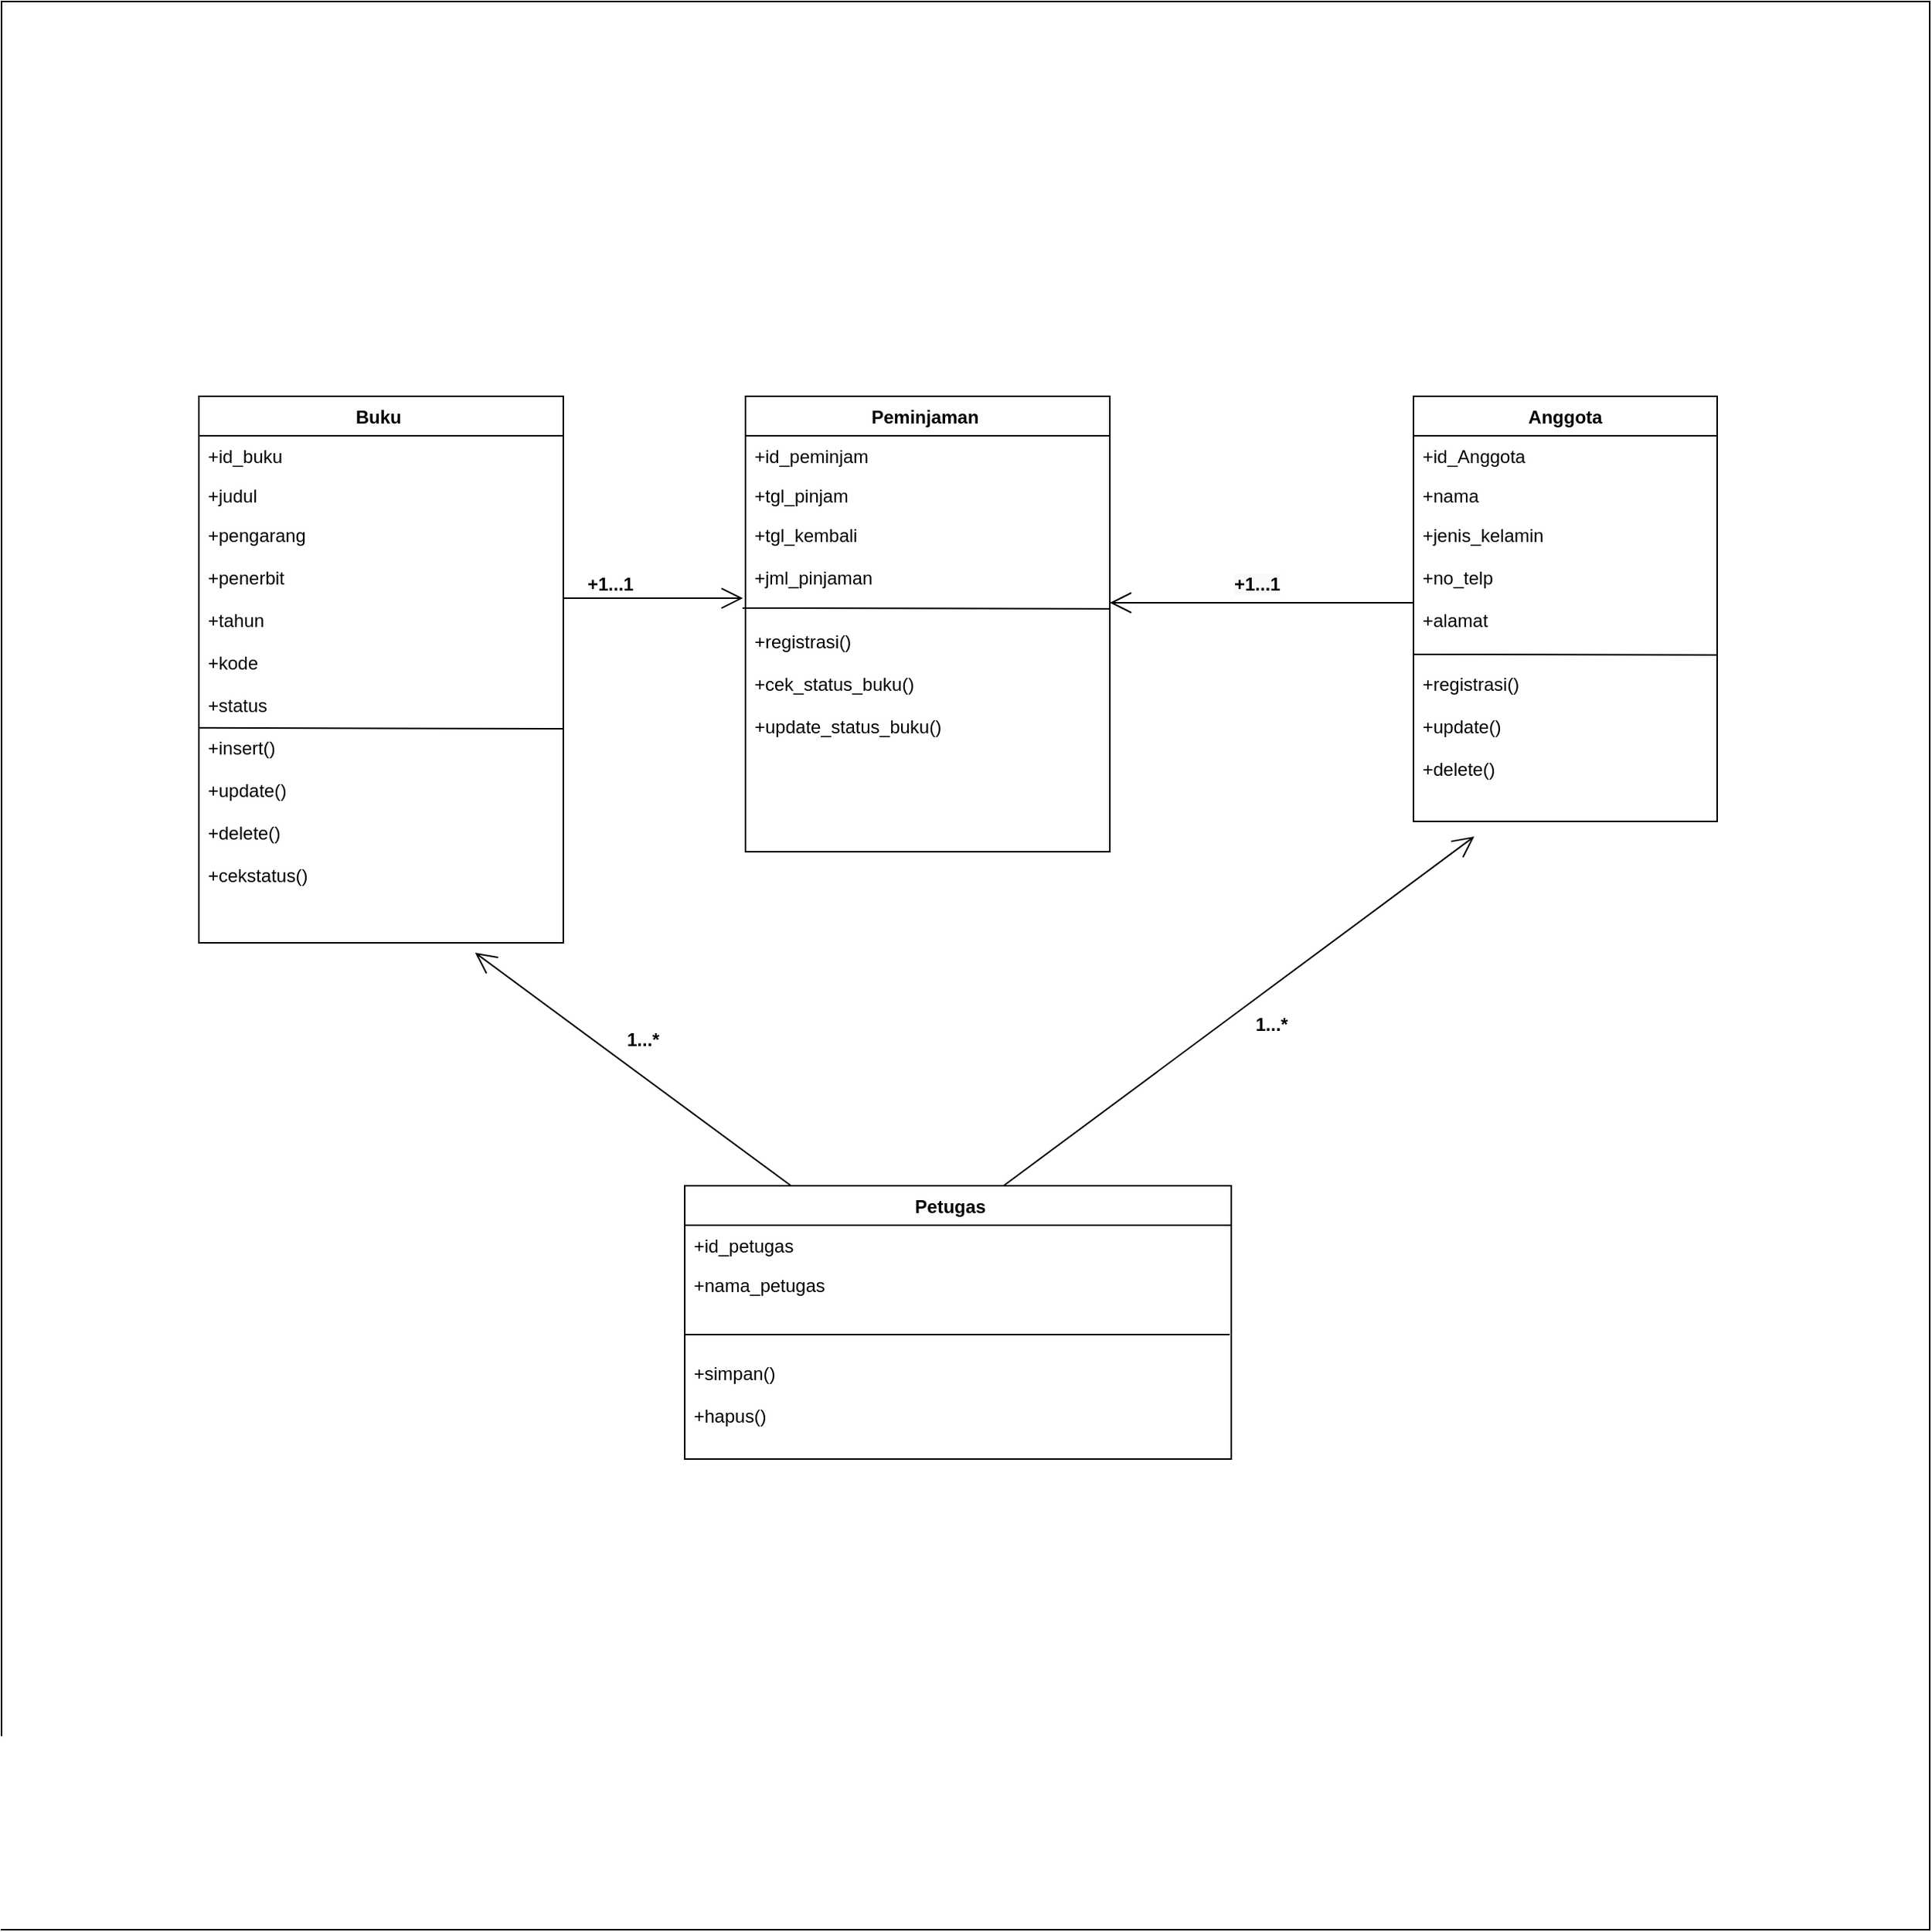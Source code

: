 <mxfile version="16.6.4" type="device"><diagram id="hw6FISGFgOV9DTpJ5euD" name="Page-1"><mxGraphModel dx="2234" dy="2346" grid="1" gridSize="10" guides="1" tooltips="1" connect="1" arrows="1" fold="1" page="1" pageScale="1" pageWidth="850" pageHeight="1100" math="0" shadow="0"><root><mxCell id="0"/><mxCell id="1" parent="0"/><mxCell id="04lyR0SW-I1nCPIoHt2m-44" value="" style="whiteSpace=wrap;html=1;aspect=fixed;" vertex="1" parent="1"><mxGeometry x="260" y="-60" width="1270" height="1270" as="geometry"/></mxCell><mxCell id="04lyR0SW-I1nCPIoHt2m-1" value="Buku " style="swimlane;fontStyle=1;childLayout=stackLayout;horizontal=1;startSize=26;fillColor=none;horizontalStack=0;resizeParent=1;resizeParentMax=0;resizeLast=0;collapsible=1;marginBottom=0;" vertex="1" parent="1"><mxGeometry x="390" y="200" width="240" height="360" as="geometry"/></mxCell><mxCell id="04lyR0SW-I1nCPIoHt2m-2" value="+id_buku" style="text;strokeColor=none;fillColor=none;align=left;verticalAlign=top;spacingLeft=4;spacingRight=4;overflow=hidden;rotatable=0;points=[[0,0.5],[1,0.5]];portConstraint=eastwest;" vertex="1" parent="04lyR0SW-I1nCPIoHt2m-1"><mxGeometry y="26" width="240" height="26" as="geometry"/></mxCell><mxCell id="04lyR0SW-I1nCPIoHt2m-3" value="+judul" style="text;strokeColor=none;fillColor=none;align=left;verticalAlign=top;spacingLeft=4;spacingRight=4;overflow=hidden;rotatable=0;points=[[0,0.5],[1,0.5]];portConstraint=eastwest;" vertex="1" parent="04lyR0SW-I1nCPIoHt2m-1"><mxGeometry y="52" width="240" height="26" as="geometry"/></mxCell><mxCell id="04lyR0SW-I1nCPIoHt2m-5" value="" style="endArrow=none;html=1;rounded=0;exitX=1;exitY=0.5;exitDx=0;exitDy=0;" edge="1" parent="04lyR0SW-I1nCPIoHt2m-1" source="04lyR0SW-I1nCPIoHt2m-4"><mxGeometry width="50" height="50" relative="1" as="geometry"><mxPoint x="270" y="218.41" as="sourcePoint"/><mxPoint y="218.41" as="targetPoint"/></mxGeometry></mxCell><mxCell id="04lyR0SW-I1nCPIoHt2m-4" value="+pengarang&#10;&#10;+penerbit&#10;&#10;+tahun&#10;&#10;+kode&#10;&#10;+status&#10;&#10;+insert()&#10;&#10;+update()&#10;&#10;+delete()&#10;&#10;+cekstatus()" style="text;strokeColor=none;fillColor=none;align=left;verticalAlign=top;spacingLeft=4;spacingRight=4;overflow=hidden;rotatable=0;points=[[0,0.5],[1,0.5]];portConstraint=eastwest;" vertex="1" parent="04lyR0SW-I1nCPIoHt2m-1"><mxGeometry y="78" width="240" height="282" as="geometry"/></mxCell><mxCell id="04lyR0SW-I1nCPIoHt2m-11" value="Peminjaman " style="swimlane;fontStyle=1;childLayout=stackLayout;horizontal=1;startSize=26;fillColor=none;horizontalStack=0;resizeParent=1;resizeParentMax=0;resizeLast=0;collapsible=1;marginBottom=0;" vertex="1" parent="1"><mxGeometry x="750" y="200" width="240" height="300" as="geometry"/></mxCell><mxCell id="04lyR0SW-I1nCPIoHt2m-12" value="+id_peminjam" style="text;strokeColor=none;fillColor=none;align=left;verticalAlign=top;spacingLeft=4;spacingRight=4;overflow=hidden;rotatable=0;points=[[0,0.5],[1,0.5]];portConstraint=eastwest;" vertex="1" parent="04lyR0SW-I1nCPIoHt2m-11"><mxGeometry y="26" width="240" height="26" as="geometry"/></mxCell><mxCell id="04lyR0SW-I1nCPIoHt2m-13" value="+tgl_pinjam" style="text;strokeColor=none;fillColor=none;align=left;verticalAlign=top;spacingLeft=4;spacingRight=4;overflow=hidden;rotatable=0;points=[[0,0.5],[1,0.5]];portConstraint=eastwest;" vertex="1" parent="04lyR0SW-I1nCPIoHt2m-11"><mxGeometry y="52" width="240" height="26" as="geometry"/></mxCell><mxCell id="04lyR0SW-I1nCPIoHt2m-15" value="" style="endArrow=none;html=1;rounded=0;entryX=-0.008;entryY=0.277;entryDx=0;entryDy=0;entryPerimeter=0;" edge="1" parent="04lyR0SW-I1nCPIoHt2m-11" target="04lyR0SW-I1nCPIoHt2m-14"><mxGeometry width="50" height="50" relative="1" as="geometry"><mxPoint x="240" y="140" as="sourcePoint"/><mxPoint x="-18.14" y="140" as="targetPoint"/></mxGeometry></mxCell><mxCell id="04lyR0SW-I1nCPIoHt2m-14" value="+tgl_kembali&#10;&#10;+jml_pinjaman&#10;&#10;&#10;+registrasi()&#10;&#10;+cek_status_buku()&#10;&#10;+update_status_buku()" style="text;strokeColor=none;fillColor=none;align=left;verticalAlign=top;spacingLeft=4;spacingRight=4;overflow=hidden;rotatable=0;points=[[0,0.5],[1,0.5]];portConstraint=eastwest;" vertex="1" parent="04lyR0SW-I1nCPIoHt2m-11"><mxGeometry y="78" width="240" height="222" as="geometry"/></mxCell><mxCell id="04lyR0SW-I1nCPIoHt2m-21" value="Anggota" style="swimlane;fontStyle=1;childLayout=stackLayout;horizontal=1;startSize=26;fillColor=none;horizontalStack=0;resizeParent=1;resizeParentMax=0;resizeLast=0;collapsible=1;marginBottom=0;" vertex="1" parent="1"><mxGeometry x="1190" y="200" width="200" height="280" as="geometry"/></mxCell><mxCell id="04lyR0SW-I1nCPIoHt2m-22" value="+id_Anggota" style="text;strokeColor=none;fillColor=none;align=left;verticalAlign=top;spacingLeft=4;spacingRight=4;overflow=hidden;rotatable=0;points=[[0,0.5],[1,0.5]];portConstraint=eastwest;" vertex="1" parent="04lyR0SW-I1nCPIoHt2m-21"><mxGeometry y="26" width="200" height="26" as="geometry"/></mxCell><mxCell id="04lyR0SW-I1nCPIoHt2m-23" value="+nama" style="text;strokeColor=none;fillColor=none;align=left;verticalAlign=top;spacingLeft=4;spacingRight=4;overflow=hidden;rotatable=0;points=[[0,0.5],[1,0.5]];portConstraint=eastwest;" vertex="1" parent="04lyR0SW-I1nCPIoHt2m-21"><mxGeometry y="52" width="200" height="26" as="geometry"/></mxCell><mxCell id="04lyR0SW-I1nCPIoHt2m-24" value="+jenis_kelamin&#10;&#10;+no_telp&#10;&#10;+alamat&#10;&#10;&#10;+registrasi()&#10;&#10;+update()&#10;&#10;+delete()" style="text;strokeColor=none;fillColor=none;align=left;verticalAlign=top;spacingLeft=4;spacingRight=4;overflow=hidden;rotatable=0;points=[[0,0.5],[1,0.5]];portConstraint=eastwest;" vertex="1" parent="04lyR0SW-I1nCPIoHt2m-21"><mxGeometry y="78" width="200" height="202" as="geometry"/></mxCell><mxCell id="04lyR0SW-I1nCPIoHt2m-28" value="" style="endArrow=none;html=1;rounded=0;" edge="1" parent="1"><mxGeometry width="50" height="50" relative="1" as="geometry"><mxPoint x="1190" y="370" as="sourcePoint"/><mxPoint x="1390" y="370.385" as="targetPoint"/></mxGeometry></mxCell><mxCell id="04lyR0SW-I1nCPIoHt2m-29" value="Petugas   " style="swimlane;fontStyle=1;childLayout=stackLayout;horizontal=1;startSize=26;fillColor=none;horizontalStack=0;resizeParent=1;resizeParentMax=0;resizeLast=0;collapsible=1;marginBottom=0;" vertex="1" parent="1"><mxGeometry x="710" y="720" width="360" height="180" as="geometry"/></mxCell><mxCell id="04lyR0SW-I1nCPIoHt2m-30" value="+id_petugas" style="text;strokeColor=none;fillColor=none;align=left;verticalAlign=top;spacingLeft=4;spacingRight=4;overflow=hidden;rotatable=0;points=[[0,0.5],[1,0.5]];portConstraint=eastwest;" vertex="1" parent="04lyR0SW-I1nCPIoHt2m-29"><mxGeometry y="26" width="360" height="26" as="geometry"/></mxCell><mxCell id="04lyR0SW-I1nCPIoHt2m-31" value="+nama_petugas&#10;&#10;&#10;" style="text;strokeColor=none;fillColor=none;align=left;verticalAlign=top;spacingLeft=4;spacingRight=4;overflow=hidden;rotatable=0;points=[[0,0.5],[1,0.5]];portConstraint=eastwest;" vertex="1" parent="04lyR0SW-I1nCPIoHt2m-29"><mxGeometry y="52" width="360" height="58" as="geometry"/></mxCell><mxCell id="04lyR0SW-I1nCPIoHt2m-33" value="" style="endArrow=none;html=1;rounded=0;" edge="1" parent="04lyR0SW-I1nCPIoHt2m-29"><mxGeometry width="50" height="50" relative="1" as="geometry"><mxPoint y="98" as="sourcePoint"/><mxPoint x="359" y="98" as="targetPoint"/></mxGeometry></mxCell><mxCell id="04lyR0SW-I1nCPIoHt2m-32" value="+simpan()&#10;&#10;+hapus()" style="text;strokeColor=none;fillColor=none;align=left;verticalAlign=top;spacingLeft=4;spacingRight=4;overflow=hidden;rotatable=0;points=[[0,0.5],[1,0.5]];portConstraint=eastwest;" vertex="1" parent="04lyR0SW-I1nCPIoHt2m-29"><mxGeometry y="110" width="360" height="70" as="geometry"/></mxCell><mxCell id="04lyR0SW-I1nCPIoHt2m-39" value="" style="endArrow=open;endFill=1;endSize=12;html=1;rounded=0;" edge="1" parent="04lyR0SW-I1nCPIoHt2m-29"><mxGeometry width="160" relative="1" as="geometry"><mxPoint x="210" as="sourcePoint"/><mxPoint x="520" y="-230" as="targetPoint"/></mxGeometry></mxCell><mxCell id="04lyR0SW-I1nCPIoHt2m-34" value="" style="endArrow=open;endFill=1;endSize=12;html=1;rounded=0;entryX=-0.007;entryY=0.248;entryDx=0;entryDy=0;entryPerimeter=0;" edge="1" parent="1" target="04lyR0SW-I1nCPIoHt2m-14"><mxGeometry width="160" relative="1" as="geometry"><mxPoint x="630" y="333" as="sourcePoint"/><mxPoint x="750" y="331.33" as="targetPoint"/></mxGeometry></mxCell><mxCell id="04lyR0SW-I1nCPIoHt2m-36" value="+1...1" style="text;strokeColor=none;fillColor=none;align=left;verticalAlign=top;spacingLeft=4;spacingRight=4;overflow=hidden;rotatable=0;points=[[0,0.5],[1,0.5]];portConstraint=eastwest;fontStyle=1" vertex="1" parent="1"><mxGeometry x="640" y="310" width="100" height="26" as="geometry"/></mxCell><mxCell id="04lyR0SW-I1nCPIoHt2m-37" value="" style="endArrow=open;endFill=1;endSize=12;html=1;rounded=0;" edge="1" parent="1"><mxGeometry width="160" relative="1" as="geometry"><mxPoint x="1190" y="336" as="sourcePoint"/><mxPoint x="990" y="336" as="targetPoint"/></mxGeometry></mxCell><mxCell id="04lyR0SW-I1nCPIoHt2m-38" value="&lt;span style=&quot;color: rgb(0, 0, 0); font-family: helvetica; font-size: 12px; font-style: normal; font-weight: 700; letter-spacing: normal; text-align: left; text-indent: 0px; text-transform: none; word-spacing: 0px; background-color: rgb(248, 249, 250); display: inline; float: none;&quot;&gt;+1...1&lt;/span&gt;" style="text;whiteSpace=wrap;html=1;" vertex="1" parent="1"><mxGeometry x="1070" y="310" width="60" height="30" as="geometry"/></mxCell><mxCell id="04lyR0SW-I1nCPIoHt2m-40" value="1...*" style="text;strokeColor=none;fillColor=none;align=left;verticalAlign=top;spacingLeft=4;spacingRight=4;overflow=hidden;rotatable=0;points=[[0,0.5],[1,0.5]];portConstraint=eastwest;fontStyle=1" vertex="1" parent="1"><mxGeometry x="1080" y="600" width="100" height="26" as="geometry"/></mxCell><mxCell id="04lyR0SW-I1nCPIoHt2m-41" value="" style="endArrow=open;endFill=1;endSize=12;html=1;rounded=0;entryX=0.758;entryY=1.023;entryDx=0;entryDy=0;entryPerimeter=0;" edge="1" parent="1" target="04lyR0SW-I1nCPIoHt2m-4"><mxGeometry width="160" relative="1" as="geometry"><mxPoint x="780" y="720" as="sourcePoint"/><mxPoint x="570" y="610" as="targetPoint"/></mxGeometry></mxCell><mxCell id="04lyR0SW-I1nCPIoHt2m-42" value="&lt;font face=&quot;helvetica&quot;&gt;&lt;b&gt;1...*&lt;/b&gt;&lt;/font&gt;" style="text;whiteSpace=wrap;html=1;" vertex="1" parent="1"><mxGeometry x="670" y="610" width="60" height="30" as="geometry"/></mxCell></root></mxGraphModel></diagram></mxfile>